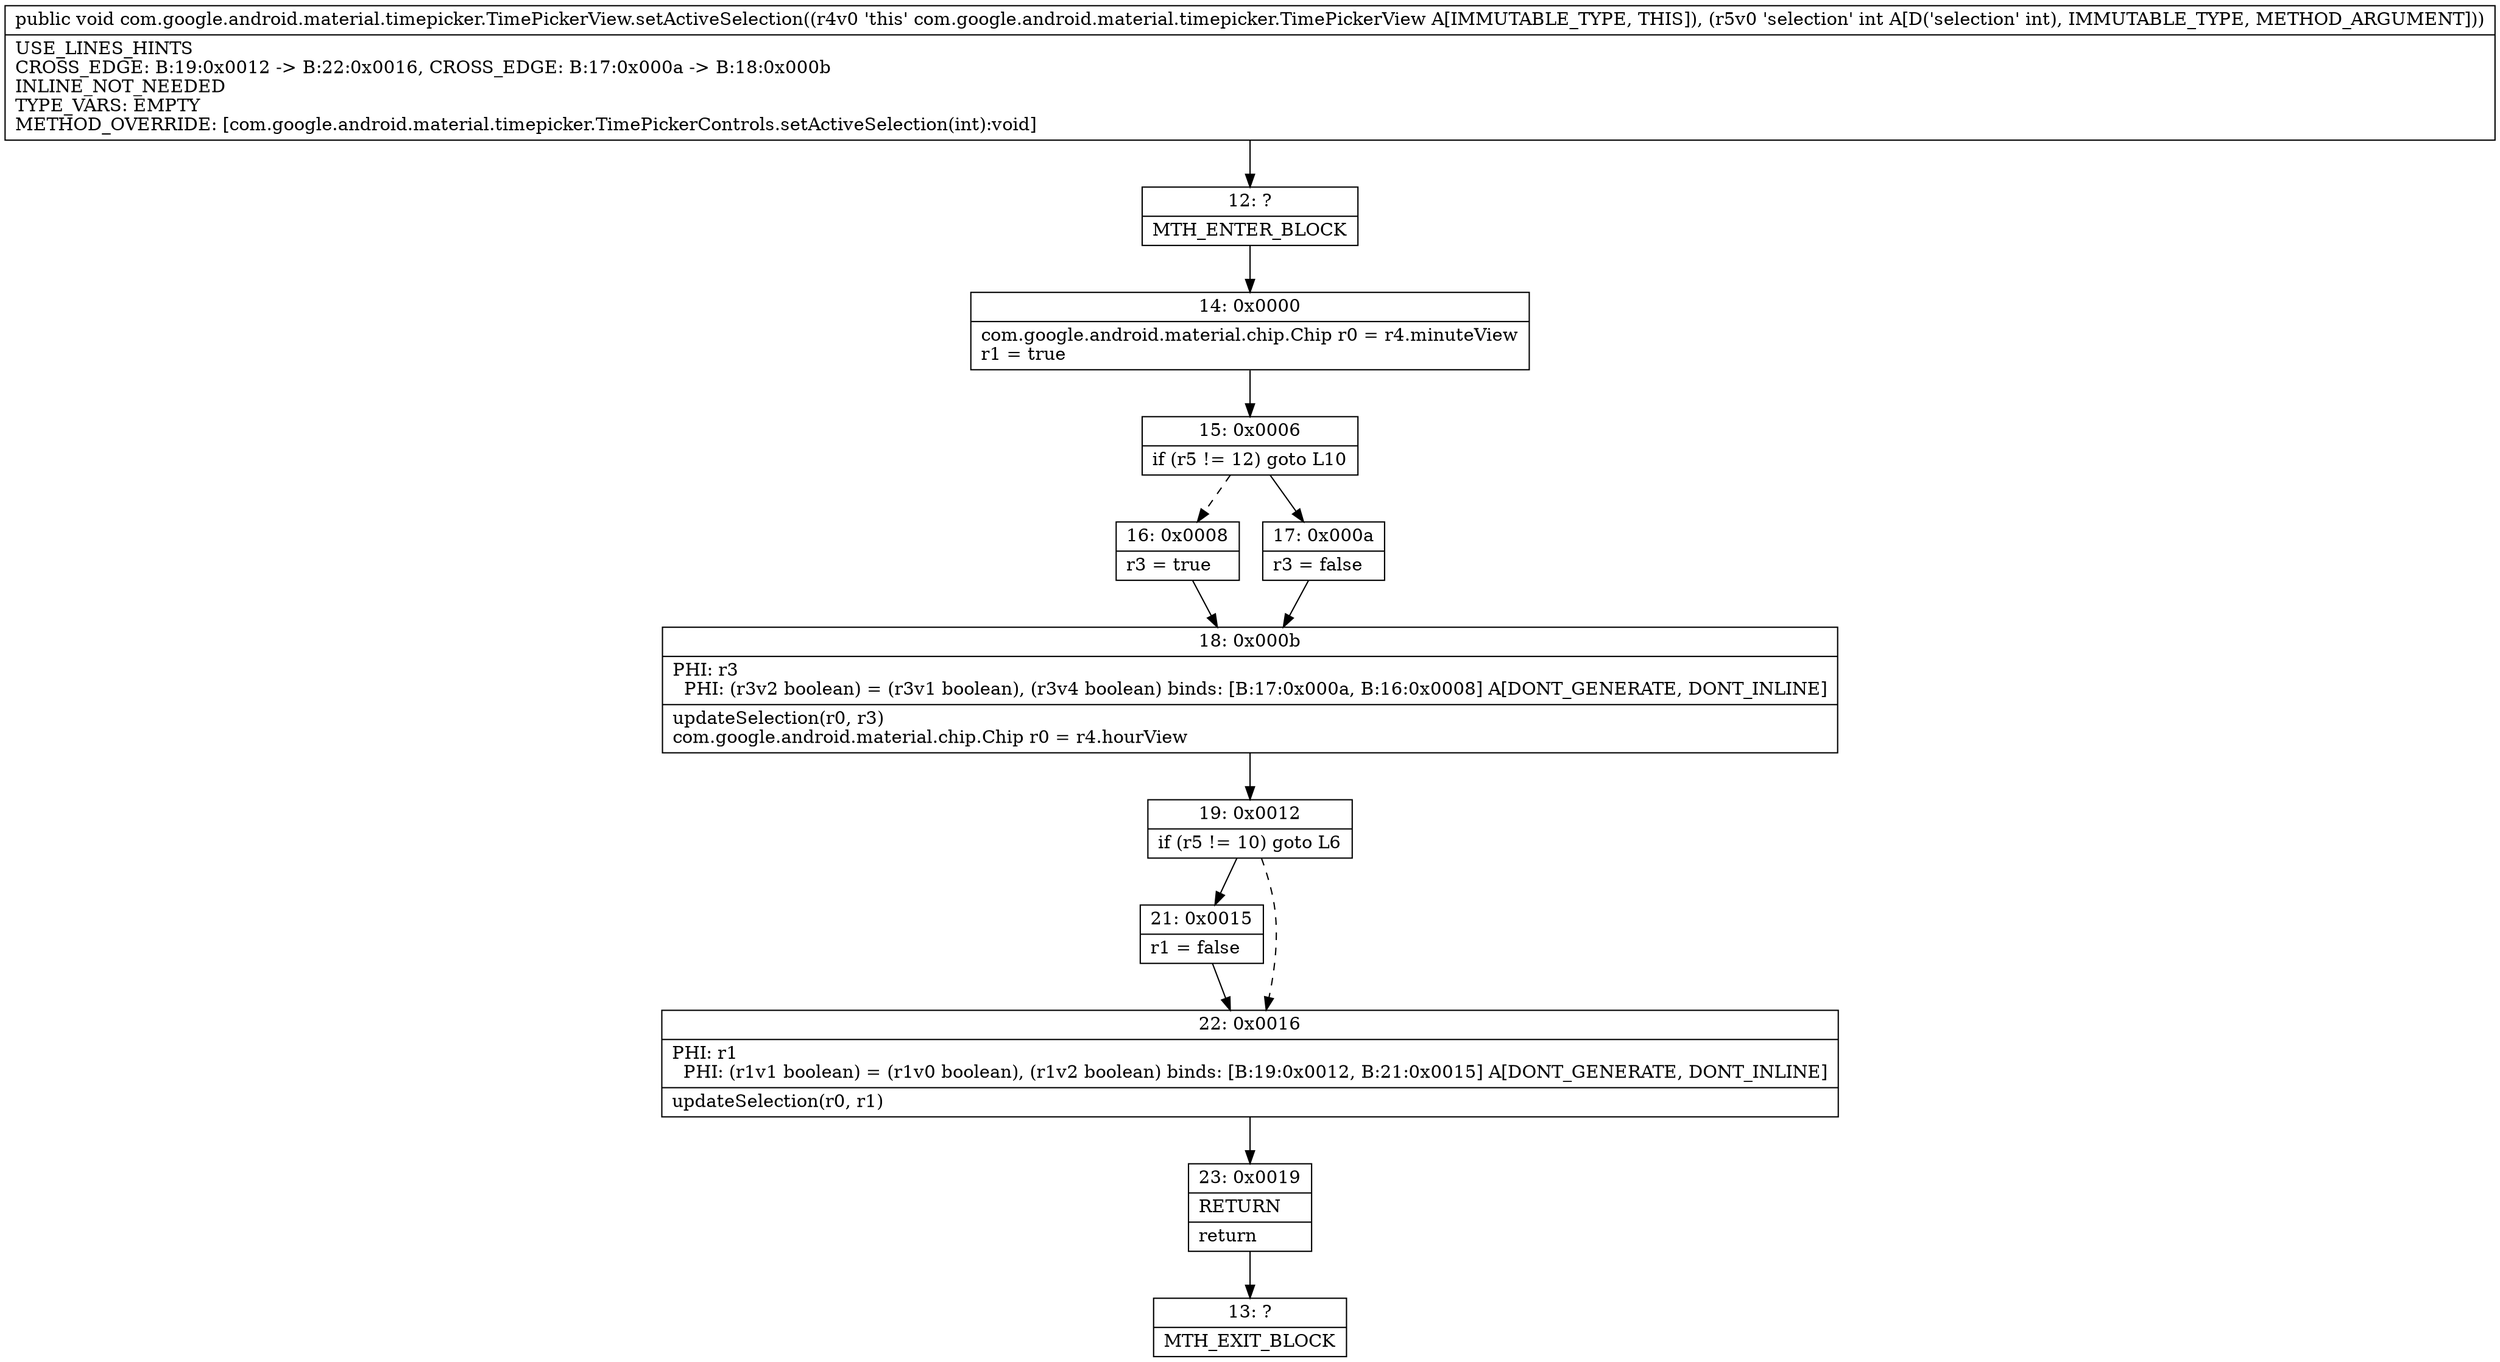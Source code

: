 digraph "CFG forcom.google.android.material.timepicker.TimePickerView.setActiveSelection(I)V" {
Node_12 [shape=record,label="{12\:\ ?|MTH_ENTER_BLOCK\l}"];
Node_14 [shape=record,label="{14\:\ 0x0000|com.google.android.material.chip.Chip r0 = r4.minuteView\lr1 = true\l}"];
Node_15 [shape=record,label="{15\:\ 0x0006|if (r5 != 12) goto L10\l}"];
Node_16 [shape=record,label="{16\:\ 0x0008|r3 = true\l}"];
Node_18 [shape=record,label="{18\:\ 0x000b|PHI: r3 \l  PHI: (r3v2 boolean) = (r3v1 boolean), (r3v4 boolean) binds: [B:17:0x000a, B:16:0x0008] A[DONT_GENERATE, DONT_INLINE]\l|updateSelection(r0, r3)\lcom.google.android.material.chip.Chip r0 = r4.hourView\l}"];
Node_19 [shape=record,label="{19\:\ 0x0012|if (r5 != 10) goto L6\l}"];
Node_21 [shape=record,label="{21\:\ 0x0015|r1 = false\l}"];
Node_22 [shape=record,label="{22\:\ 0x0016|PHI: r1 \l  PHI: (r1v1 boolean) = (r1v0 boolean), (r1v2 boolean) binds: [B:19:0x0012, B:21:0x0015] A[DONT_GENERATE, DONT_INLINE]\l|updateSelection(r0, r1)\l}"];
Node_23 [shape=record,label="{23\:\ 0x0019|RETURN\l|return\l}"];
Node_13 [shape=record,label="{13\:\ ?|MTH_EXIT_BLOCK\l}"];
Node_17 [shape=record,label="{17\:\ 0x000a|r3 = false\l}"];
MethodNode[shape=record,label="{public void com.google.android.material.timepicker.TimePickerView.setActiveSelection((r4v0 'this' com.google.android.material.timepicker.TimePickerView A[IMMUTABLE_TYPE, THIS]), (r5v0 'selection' int A[D('selection' int), IMMUTABLE_TYPE, METHOD_ARGUMENT]))  | USE_LINES_HINTS\lCROSS_EDGE: B:19:0x0012 \-\> B:22:0x0016, CROSS_EDGE: B:17:0x000a \-\> B:18:0x000b\lINLINE_NOT_NEEDED\lTYPE_VARS: EMPTY\lMETHOD_OVERRIDE: [com.google.android.material.timepicker.TimePickerControls.setActiveSelection(int):void]\l}"];
MethodNode -> Node_12;Node_12 -> Node_14;
Node_14 -> Node_15;
Node_15 -> Node_16[style=dashed];
Node_15 -> Node_17;
Node_16 -> Node_18;
Node_18 -> Node_19;
Node_19 -> Node_21;
Node_19 -> Node_22[style=dashed];
Node_21 -> Node_22;
Node_22 -> Node_23;
Node_23 -> Node_13;
Node_17 -> Node_18;
}

